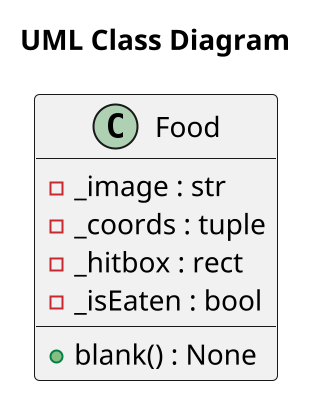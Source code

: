 @startuml
scale 2
title "UML Class Diagram"
class Food {
  -_image : str
  -_coords : tuple
  -_hitbox : rect
  -_isEaten : bool
  +blank() : None
}
@enduml